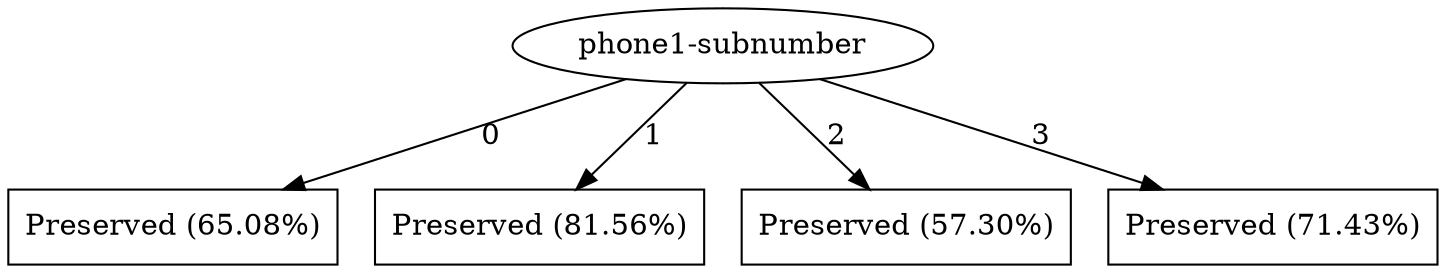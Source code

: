 digraph G {
"bg==" [ shape=ellipse label="phone1-subnumber"]
"bg==" -> "bi0w" [ label="0" ]
"bi0w" [ shape=box label="Preserved (65.08%)"]
"bg==" -> "bi0x" [ label="1" ]
"bi0x" [ shape=box label="Preserved (81.56%)"]
"bg==" -> "bi0y" [ label="2" ]
"bi0y" [ shape=box label="Preserved (57.30%)"]
"bg==" -> "bi0z" [ label="3" ]
"bi0z" [ shape=box label="Preserved (71.43%)"]
}
